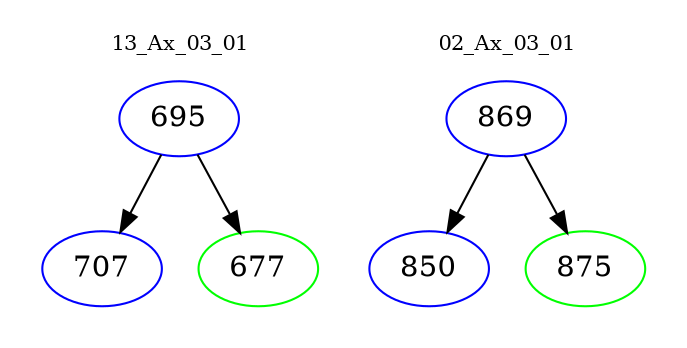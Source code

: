 digraph{
subgraph cluster_0 {
color = white
label = "13_Ax_03_01";
fontsize=10;
T0_695 [label="695", color="blue"]
T0_695 -> T0_707 [color="black"]
T0_707 [label="707", color="blue"]
T0_695 -> T0_677 [color="black"]
T0_677 [label="677", color="green"]
}
subgraph cluster_1 {
color = white
label = "02_Ax_03_01";
fontsize=10;
T1_869 [label="869", color="blue"]
T1_869 -> T1_850 [color="black"]
T1_850 [label="850", color="blue"]
T1_869 -> T1_875 [color="black"]
T1_875 [label="875", color="green"]
}
}
